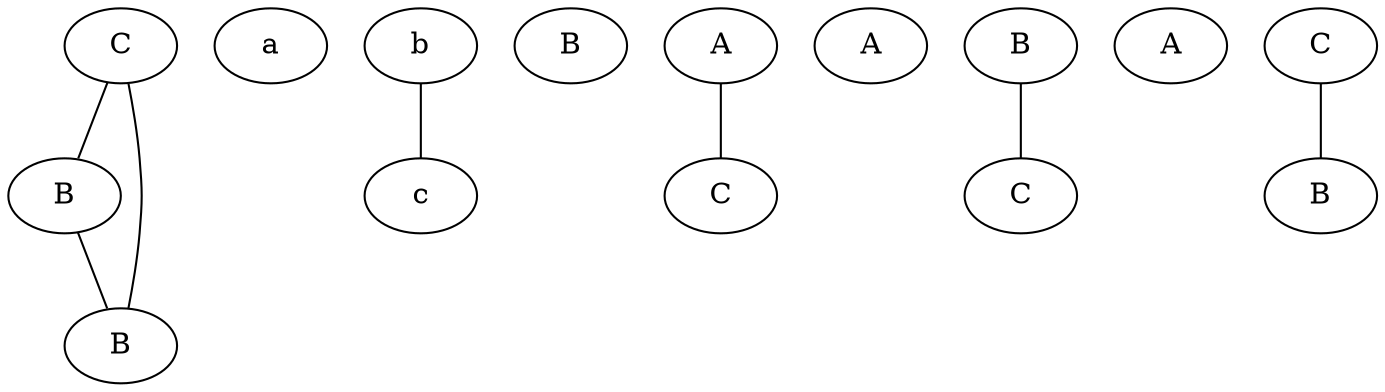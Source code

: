 strict graph G {
  6 [ label="C" ];
  7 [ label="B" ];
  8 [ label="B" ];
  5 [ label="a" ];
  3 [ label="b" ];
  4 [ label="c" ];
  9 [ label="B" ];
  0 [ label="A" ];
  10 [ label="C" ];
  11 [ label="A" ];
  1 [ label="B" ];
  12 [ label="C" ];
  13 [ label="A" ];
  2 [ label="C" ];
  14 [ label="B" ];
  6 -- 7;
  7 -- 8;
  8 -- 6;
  3 -- 4;
  0 -- 10;
  1 -- 12;
  2 -- 14;
}
